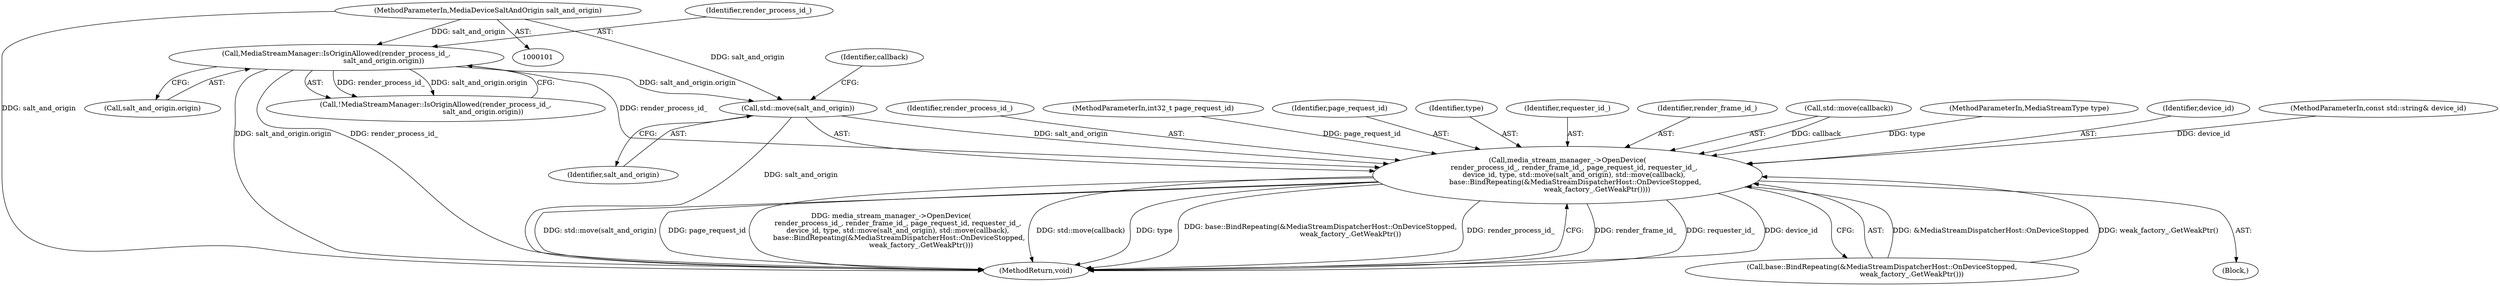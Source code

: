 digraph "0_Chrome_971548cdca2d4c0a6fedd3db0c94372c2a27eac3_5@API" {
"1000130" [label="(Call,std::move(salt_and_origin))"];
"1000112" [label="(Call,MediaStreamManager::IsOriginAllowed(render_process_id_,\n                                           salt_and_origin.origin))"];
"1000106" [label="(MethodParameterIn,MediaDeviceSaltAndOrigin salt_and_origin)"];
"1000123" [label="(Call,media_stream_manager_->OpenDevice(\n      render_process_id_, render_frame_id_, page_request_id, requester_id_,\n      device_id, type, std::move(salt_and_origin), std::move(callback),\n       base::BindRepeating(&MediaStreamDispatcherHost::OnDeviceStopped,\n                           weak_factory_.GetWeakPtr())))"];
"1000124" [label="(Identifier,render_process_id_)"];
"1000102" [label="(MethodParameterIn,int32_t page_request_id)"];
"1000126" [label="(Identifier,page_request_id)"];
"1000129" [label="(Identifier,type)"];
"1000127" [label="(Identifier,requester_id_)"];
"1000112" [label="(Call,MediaStreamManager::IsOriginAllowed(render_process_id_,\n                                           salt_and_origin.origin))"];
"1000125" [label="(Identifier,render_frame_id_)"];
"1000114" [label="(Call,salt_and_origin.origin)"];
"1000107" [label="(Block,)"];
"1000131" [label="(Identifier,salt_and_origin)"];
"1000132" [label="(Call,std::move(callback))"];
"1000104" [label="(MethodParameterIn,MediaStreamType type)"];
"1000106" [label="(MethodParameterIn,MediaDeviceSaltAndOrigin salt_and_origin)"];
"1000128" [label="(Identifier,device_id)"];
"1000123" [label="(Call,media_stream_manager_->OpenDevice(\n      render_process_id_, render_frame_id_, page_request_id, requester_id_,\n      device_id, type, std::move(salt_and_origin), std::move(callback),\n       base::BindRepeating(&MediaStreamDispatcherHost::OnDeviceStopped,\n                           weak_factory_.GetWeakPtr())))"];
"1000133" [label="(Identifier,callback)"];
"1000138" [label="(MethodReturn,void)"];
"1000111" [label="(Call,!MediaStreamManager::IsOriginAllowed(render_process_id_,\n                                           salt_and_origin.origin))"];
"1000113" [label="(Identifier,render_process_id_)"];
"1000134" [label="(Call,base::BindRepeating(&MediaStreamDispatcherHost::OnDeviceStopped,\n                           weak_factory_.GetWeakPtr()))"];
"1000103" [label="(MethodParameterIn,const std::string& device_id)"];
"1000130" [label="(Call,std::move(salt_and_origin))"];
"1000130" -> "1000123"  [label="AST: "];
"1000130" -> "1000131"  [label="CFG: "];
"1000131" -> "1000130"  [label="AST: "];
"1000133" -> "1000130"  [label="CFG: "];
"1000130" -> "1000138"  [label="DDG: salt_and_origin"];
"1000130" -> "1000123"  [label="DDG: salt_and_origin"];
"1000112" -> "1000130"  [label="DDG: salt_and_origin.origin"];
"1000106" -> "1000130"  [label="DDG: salt_and_origin"];
"1000112" -> "1000111"  [label="AST: "];
"1000112" -> "1000114"  [label="CFG: "];
"1000113" -> "1000112"  [label="AST: "];
"1000114" -> "1000112"  [label="AST: "];
"1000111" -> "1000112"  [label="CFG: "];
"1000112" -> "1000138"  [label="DDG: salt_and_origin.origin"];
"1000112" -> "1000138"  [label="DDG: render_process_id_"];
"1000112" -> "1000111"  [label="DDG: render_process_id_"];
"1000112" -> "1000111"  [label="DDG: salt_and_origin.origin"];
"1000106" -> "1000112"  [label="DDG: salt_and_origin"];
"1000112" -> "1000123"  [label="DDG: render_process_id_"];
"1000106" -> "1000101"  [label="AST: "];
"1000106" -> "1000138"  [label="DDG: salt_and_origin"];
"1000123" -> "1000107"  [label="AST: "];
"1000123" -> "1000134"  [label="CFG: "];
"1000124" -> "1000123"  [label="AST: "];
"1000125" -> "1000123"  [label="AST: "];
"1000126" -> "1000123"  [label="AST: "];
"1000127" -> "1000123"  [label="AST: "];
"1000128" -> "1000123"  [label="AST: "];
"1000129" -> "1000123"  [label="AST: "];
"1000132" -> "1000123"  [label="AST: "];
"1000134" -> "1000123"  [label="AST: "];
"1000138" -> "1000123"  [label="CFG: "];
"1000123" -> "1000138"  [label="DDG: render_frame_id_"];
"1000123" -> "1000138"  [label="DDG: requester_id_"];
"1000123" -> "1000138"  [label="DDG: device_id"];
"1000123" -> "1000138"  [label="DDG: std::move(salt_and_origin)"];
"1000123" -> "1000138"  [label="DDG: page_request_id"];
"1000123" -> "1000138"  [label="DDG: media_stream_manager_->OpenDevice(\n      render_process_id_, render_frame_id_, page_request_id, requester_id_,\n      device_id, type, std::move(salt_and_origin), std::move(callback),\n       base::BindRepeating(&MediaStreamDispatcherHost::OnDeviceStopped,\n                           weak_factory_.GetWeakPtr()))"];
"1000123" -> "1000138"  [label="DDG: std::move(callback)"];
"1000123" -> "1000138"  [label="DDG: type"];
"1000123" -> "1000138"  [label="DDG: base::BindRepeating(&MediaStreamDispatcherHost::OnDeviceStopped,\n                           weak_factory_.GetWeakPtr())"];
"1000123" -> "1000138"  [label="DDG: render_process_id_"];
"1000102" -> "1000123"  [label="DDG: page_request_id"];
"1000103" -> "1000123"  [label="DDG: device_id"];
"1000104" -> "1000123"  [label="DDG: type"];
"1000132" -> "1000123"  [label="DDG: callback"];
"1000134" -> "1000123"  [label="DDG: &MediaStreamDispatcherHost::OnDeviceStopped"];
"1000134" -> "1000123"  [label="DDG: weak_factory_.GetWeakPtr()"];
}
